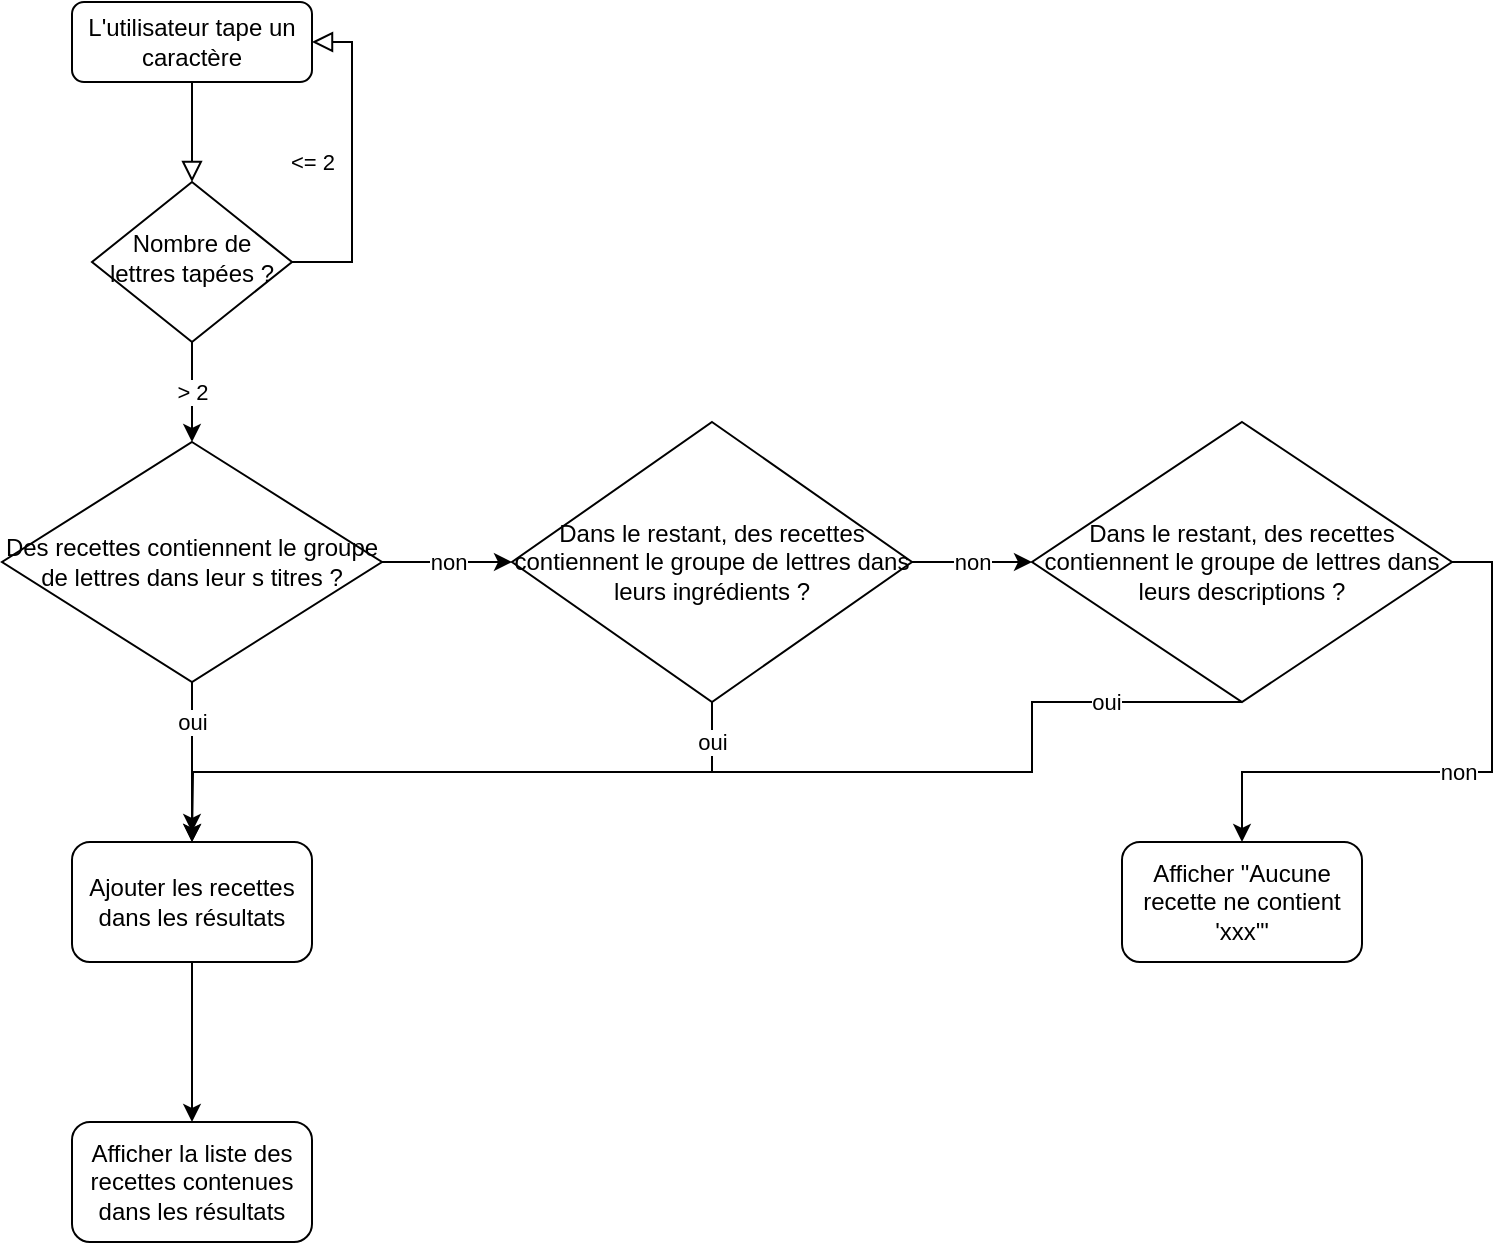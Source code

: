 <mxfile version="21.3.7" type="github">
  <diagram id="C5RBs43oDa-KdzZeNtuy" name="Page-1">
    <mxGraphModel dx="1050" dy="581" grid="1" gridSize="10" guides="1" tooltips="1" connect="1" arrows="1" fold="1" page="1" pageScale="1" pageWidth="827" pageHeight="1169" math="0" shadow="0">
      <root>
        <mxCell id="WIyWlLk6GJQsqaUBKTNV-0" />
        <mxCell id="WIyWlLk6GJQsqaUBKTNV-1" parent="WIyWlLk6GJQsqaUBKTNV-0" />
        <mxCell id="qFMe0frA2DKLZ1qUmXfM-1" value="" style="rounded=0;html=1;jettySize=auto;orthogonalLoop=1;fontSize=11;endArrow=block;endFill=0;endSize=8;strokeWidth=1;shadow=0;labelBackgroundColor=none;edgeStyle=orthogonalEdgeStyle;" edge="1" parent="WIyWlLk6GJQsqaUBKTNV-1" source="qFMe0frA2DKLZ1qUmXfM-2" target="qFMe0frA2DKLZ1qUmXfM-4">
          <mxGeometry relative="1" as="geometry" />
        </mxCell>
        <mxCell id="qFMe0frA2DKLZ1qUmXfM-2" value="L&#39;utilisateur tape un caractère" style="rounded=1;whiteSpace=wrap;html=1;fontSize=12;glass=0;strokeWidth=1;shadow=0;" vertex="1" parent="WIyWlLk6GJQsqaUBKTNV-1">
          <mxGeometry x="79" y="50" width="120" height="40" as="geometry" />
        </mxCell>
        <mxCell id="qFMe0frA2DKLZ1qUmXfM-3" value="&amp;lt;= 2" style="edgeStyle=orthogonalEdgeStyle;rounded=0;html=1;jettySize=auto;orthogonalLoop=1;fontSize=11;endArrow=block;endFill=0;endSize=8;strokeWidth=1;shadow=0;labelBackgroundColor=none;entryX=1;entryY=0.5;entryDx=0;entryDy=0;" edge="1" parent="WIyWlLk6GJQsqaUBKTNV-1" source="qFMe0frA2DKLZ1qUmXfM-4" target="qFMe0frA2DKLZ1qUmXfM-2">
          <mxGeometry y="20" relative="1" as="geometry">
            <mxPoint as="offset" />
            <mxPoint x="239" y="180" as="targetPoint" />
            <Array as="points">
              <mxPoint x="219" y="180" />
              <mxPoint x="219" y="70" />
            </Array>
          </mxGeometry>
        </mxCell>
        <mxCell id="qFMe0frA2DKLZ1qUmXfM-25" value="&amp;gt; 2" style="edgeStyle=orthogonalEdgeStyle;rounded=0;orthogonalLoop=1;jettySize=auto;html=1;exitX=0.5;exitY=1;exitDx=0;exitDy=0;entryX=0.5;entryY=0;entryDx=0;entryDy=0;" edge="1" parent="WIyWlLk6GJQsqaUBKTNV-1" source="qFMe0frA2DKLZ1qUmXfM-4" target="qFMe0frA2DKLZ1qUmXfM-13">
          <mxGeometry relative="1" as="geometry" />
        </mxCell>
        <mxCell id="qFMe0frA2DKLZ1qUmXfM-4" value="Nombre de lettres tapées ?" style="rhombus;whiteSpace=wrap;html=1;shadow=0;fontFamily=Helvetica;fontSize=12;align=center;strokeWidth=1;spacing=6;spacingTop=-4;" vertex="1" parent="WIyWlLk6GJQsqaUBKTNV-1">
          <mxGeometry x="89" y="140" width="100" height="80" as="geometry" />
        </mxCell>
        <mxCell id="qFMe0frA2DKLZ1qUmXfM-18" value="oui" style="edgeStyle=orthogonalEdgeStyle;rounded=0;orthogonalLoop=1;jettySize=auto;html=1;exitX=0.5;exitY=1;exitDx=0;exitDy=0;" edge="1" parent="WIyWlLk6GJQsqaUBKTNV-1" source="qFMe0frA2DKLZ1qUmXfM-12">
          <mxGeometry x="-0.879" relative="1" as="geometry">
            <mxPoint x="139" y="470" as="targetPoint" />
            <mxPoint as="offset" />
          </mxGeometry>
        </mxCell>
        <mxCell id="qFMe0frA2DKLZ1qUmXfM-27" value="non" style="edgeStyle=orthogonalEdgeStyle;rounded=0;orthogonalLoop=1;jettySize=auto;html=1;exitX=1;exitY=0.5;exitDx=0;exitDy=0;entryX=0;entryY=0.5;entryDx=0;entryDy=0;" edge="1" parent="WIyWlLk6GJQsqaUBKTNV-1" source="qFMe0frA2DKLZ1qUmXfM-12" target="qFMe0frA2DKLZ1qUmXfM-16">
          <mxGeometry relative="1" as="geometry" />
        </mxCell>
        <mxCell id="qFMe0frA2DKLZ1qUmXfM-12" value="Dans le restant, des recettes contiennent le groupe de lettres dans leurs ingrédients ?" style="rhombus;whiteSpace=wrap;html=1;" vertex="1" parent="WIyWlLk6GJQsqaUBKTNV-1">
          <mxGeometry x="299" y="260" width="200" height="140" as="geometry" />
        </mxCell>
        <mxCell id="qFMe0frA2DKLZ1qUmXfM-17" value="oui" style="edgeStyle=orthogonalEdgeStyle;rounded=0;orthogonalLoop=1;jettySize=auto;html=1;exitX=0.5;exitY=1;exitDx=0;exitDy=0;entryX=0.5;entryY=0;entryDx=0;entryDy=0;" edge="1" parent="WIyWlLk6GJQsqaUBKTNV-1" source="qFMe0frA2DKLZ1qUmXfM-13" target="qFMe0frA2DKLZ1qUmXfM-14">
          <mxGeometry x="-0.5" relative="1" as="geometry">
            <mxPoint as="offset" />
          </mxGeometry>
        </mxCell>
        <mxCell id="qFMe0frA2DKLZ1qUmXfM-26" value="non" style="edgeStyle=orthogonalEdgeStyle;rounded=0;orthogonalLoop=1;jettySize=auto;html=1;exitX=1;exitY=0.5;exitDx=0;exitDy=0;entryX=0;entryY=0.5;entryDx=0;entryDy=0;" edge="1" parent="WIyWlLk6GJQsqaUBKTNV-1" source="qFMe0frA2DKLZ1qUmXfM-13" target="qFMe0frA2DKLZ1qUmXfM-12">
          <mxGeometry relative="1" as="geometry" />
        </mxCell>
        <mxCell id="qFMe0frA2DKLZ1qUmXfM-13" value="Des recettes contiennent le groupe de lettres dans leur s titres ?" style="rhombus;whiteSpace=wrap;html=1;" vertex="1" parent="WIyWlLk6GJQsqaUBKTNV-1">
          <mxGeometry x="44" y="270" width="190" height="120" as="geometry" />
        </mxCell>
        <mxCell id="qFMe0frA2DKLZ1qUmXfM-24" style="edgeStyle=orthogonalEdgeStyle;rounded=0;orthogonalLoop=1;jettySize=auto;html=1;exitX=0.5;exitY=1;exitDx=0;exitDy=0;entryX=0.5;entryY=0;entryDx=0;entryDy=0;" edge="1" parent="WIyWlLk6GJQsqaUBKTNV-1" source="qFMe0frA2DKLZ1qUmXfM-14" target="qFMe0frA2DKLZ1qUmXfM-23">
          <mxGeometry relative="1" as="geometry" />
        </mxCell>
        <mxCell id="qFMe0frA2DKLZ1qUmXfM-14" value="Ajouter les recettes dans les résultats" style="rounded=1;whiteSpace=wrap;html=1;" vertex="1" parent="WIyWlLk6GJQsqaUBKTNV-1">
          <mxGeometry x="79" y="470" width="120" height="60" as="geometry" />
        </mxCell>
        <mxCell id="qFMe0frA2DKLZ1qUmXfM-19" value="oui" style="edgeStyle=orthogonalEdgeStyle;rounded=0;orthogonalLoop=1;jettySize=auto;html=1;exitX=0.5;exitY=1;exitDx=0;exitDy=0;" edge="1" parent="WIyWlLk6GJQsqaUBKTNV-1" source="qFMe0frA2DKLZ1qUmXfM-16">
          <mxGeometry x="-0.768" relative="1" as="geometry">
            <mxPoint x="139" y="465" as="targetPoint" />
            <mxPoint x="559" y="325" as="sourcePoint" />
            <Array as="points">
              <mxPoint x="559" y="400" />
              <mxPoint x="559" y="435" />
              <mxPoint x="139" y="435" />
            </Array>
            <mxPoint as="offset" />
          </mxGeometry>
        </mxCell>
        <mxCell id="qFMe0frA2DKLZ1qUmXfM-21" value="non" style="edgeStyle=orthogonalEdgeStyle;rounded=0;orthogonalLoop=1;jettySize=auto;html=1;exitX=1;exitY=0.5;exitDx=0;exitDy=0;entryX=0.5;entryY=0;entryDx=0;entryDy=0;" edge="1" parent="WIyWlLk6GJQsqaUBKTNV-1" source="qFMe0frA2DKLZ1qUmXfM-16" target="qFMe0frA2DKLZ1qUmXfM-20">
          <mxGeometry relative="1" as="geometry" />
        </mxCell>
        <mxCell id="qFMe0frA2DKLZ1qUmXfM-16" value="Dans le restant, des recettes contiennent le groupe de lettres dans leurs descriptions ?" style="rhombus;whiteSpace=wrap;html=1;" vertex="1" parent="WIyWlLk6GJQsqaUBKTNV-1">
          <mxGeometry x="559" y="260" width="210" height="140" as="geometry" />
        </mxCell>
        <mxCell id="qFMe0frA2DKLZ1qUmXfM-20" value="Afficher &quot;Aucune recette ne contient &#39;xxx&#39;&quot;" style="rounded=1;whiteSpace=wrap;html=1;" vertex="1" parent="WIyWlLk6GJQsqaUBKTNV-1">
          <mxGeometry x="604" y="470" width="120" height="60" as="geometry" />
        </mxCell>
        <mxCell id="qFMe0frA2DKLZ1qUmXfM-23" value="Afficher la liste des recettes contenues dans les résultats" style="rounded=1;whiteSpace=wrap;html=1;" vertex="1" parent="WIyWlLk6GJQsqaUBKTNV-1">
          <mxGeometry x="79" y="610" width="120" height="60" as="geometry" />
        </mxCell>
      </root>
    </mxGraphModel>
  </diagram>
</mxfile>
